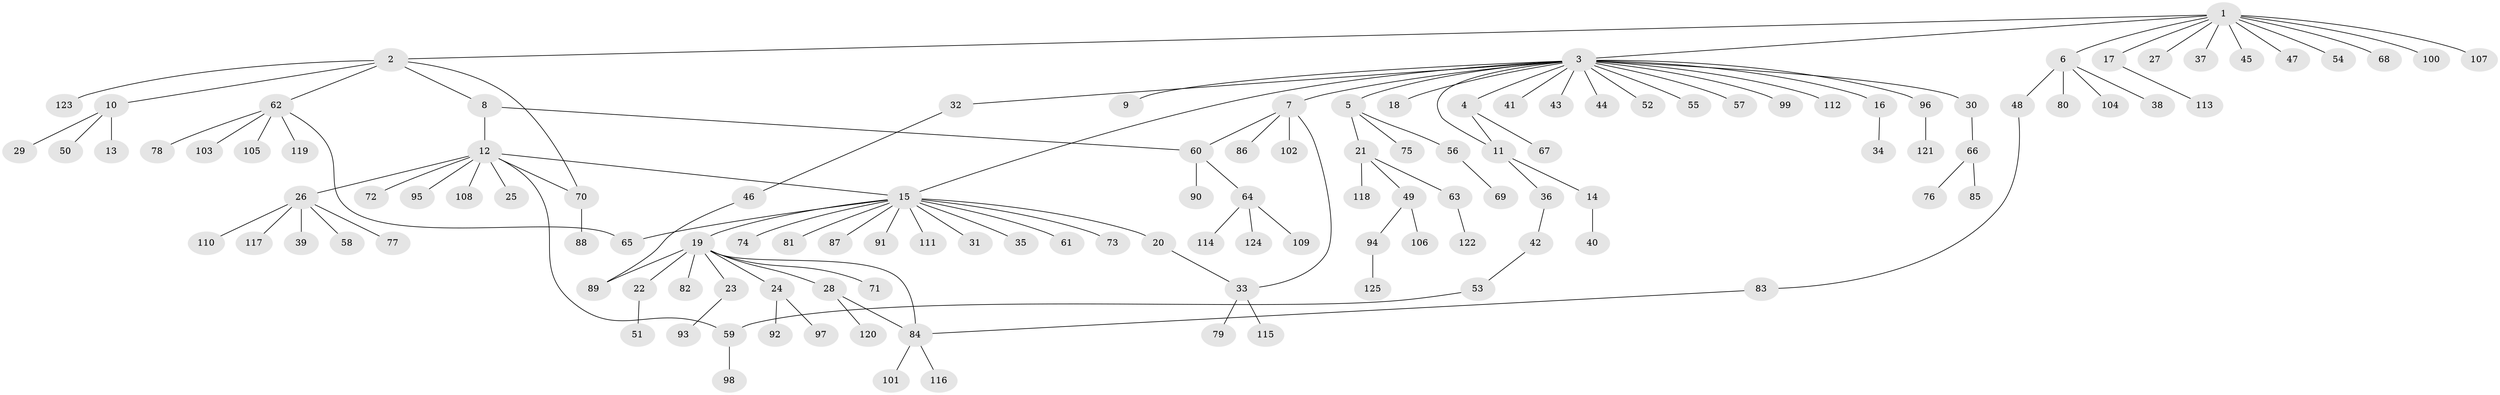 // Generated by graph-tools (version 1.1) at 2025/26/03/09/25 03:26:01]
// undirected, 125 vertices, 134 edges
graph export_dot {
graph [start="1"]
  node [color=gray90,style=filled];
  1;
  2;
  3;
  4;
  5;
  6;
  7;
  8;
  9;
  10;
  11;
  12;
  13;
  14;
  15;
  16;
  17;
  18;
  19;
  20;
  21;
  22;
  23;
  24;
  25;
  26;
  27;
  28;
  29;
  30;
  31;
  32;
  33;
  34;
  35;
  36;
  37;
  38;
  39;
  40;
  41;
  42;
  43;
  44;
  45;
  46;
  47;
  48;
  49;
  50;
  51;
  52;
  53;
  54;
  55;
  56;
  57;
  58;
  59;
  60;
  61;
  62;
  63;
  64;
  65;
  66;
  67;
  68;
  69;
  70;
  71;
  72;
  73;
  74;
  75;
  76;
  77;
  78;
  79;
  80;
  81;
  82;
  83;
  84;
  85;
  86;
  87;
  88;
  89;
  90;
  91;
  92;
  93;
  94;
  95;
  96;
  97;
  98;
  99;
  100;
  101;
  102;
  103;
  104;
  105;
  106;
  107;
  108;
  109;
  110;
  111;
  112;
  113;
  114;
  115;
  116;
  117;
  118;
  119;
  120;
  121;
  122;
  123;
  124;
  125;
  1 -- 2;
  1 -- 3;
  1 -- 6;
  1 -- 17;
  1 -- 27;
  1 -- 37;
  1 -- 45;
  1 -- 47;
  1 -- 54;
  1 -- 68;
  1 -- 100;
  1 -- 107;
  2 -- 8;
  2 -- 10;
  2 -- 62;
  2 -- 70;
  2 -- 123;
  3 -- 4;
  3 -- 5;
  3 -- 7;
  3 -- 9;
  3 -- 11;
  3 -- 15;
  3 -- 16;
  3 -- 18;
  3 -- 30;
  3 -- 32;
  3 -- 41;
  3 -- 43;
  3 -- 44;
  3 -- 52;
  3 -- 55;
  3 -- 57;
  3 -- 96;
  3 -- 99;
  3 -- 112;
  4 -- 11;
  4 -- 67;
  5 -- 21;
  5 -- 56;
  5 -- 75;
  6 -- 38;
  6 -- 48;
  6 -- 80;
  6 -- 104;
  7 -- 33;
  7 -- 60;
  7 -- 86;
  7 -- 102;
  8 -- 12;
  8 -- 60;
  10 -- 13;
  10 -- 29;
  10 -- 50;
  11 -- 14;
  11 -- 36;
  12 -- 15;
  12 -- 25;
  12 -- 26;
  12 -- 59;
  12 -- 70;
  12 -- 72;
  12 -- 95;
  12 -- 108;
  14 -- 40;
  15 -- 19;
  15 -- 20;
  15 -- 31;
  15 -- 35;
  15 -- 61;
  15 -- 65;
  15 -- 73;
  15 -- 74;
  15 -- 81;
  15 -- 87;
  15 -- 91;
  15 -- 111;
  16 -- 34;
  17 -- 113;
  19 -- 22;
  19 -- 23;
  19 -- 24;
  19 -- 28;
  19 -- 71;
  19 -- 82;
  19 -- 84;
  19 -- 89;
  20 -- 33;
  21 -- 49;
  21 -- 63;
  21 -- 118;
  22 -- 51;
  23 -- 93;
  24 -- 92;
  24 -- 97;
  26 -- 39;
  26 -- 58;
  26 -- 77;
  26 -- 110;
  26 -- 117;
  28 -- 84;
  28 -- 120;
  30 -- 66;
  32 -- 46;
  33 -- 79;
  33 -- 115;
  36 -- 42;
  42 -- 53;
  46 -- 89;
  48 -- 83;
  49 -- 94;
  49 -- 106;
  53 -- 59;
  56 -- 69;
  59 -- 98;
  60 -- 64;
  60 -- 90;
  62 -- 65;
  62 -- 78;
  62 -- 103;
  62 -- 105;
  62 -- 119;
  63 -- 122;
  64 -- 109;
  64 -- 114;
  64 -- 124;
  66 -- 76;
  66 -- 85;
  70 -- 88;
  83 -- 84;
  84 -- 101;
  84 -- 116;
  94 -- 125;
  96 -- 121;
}
